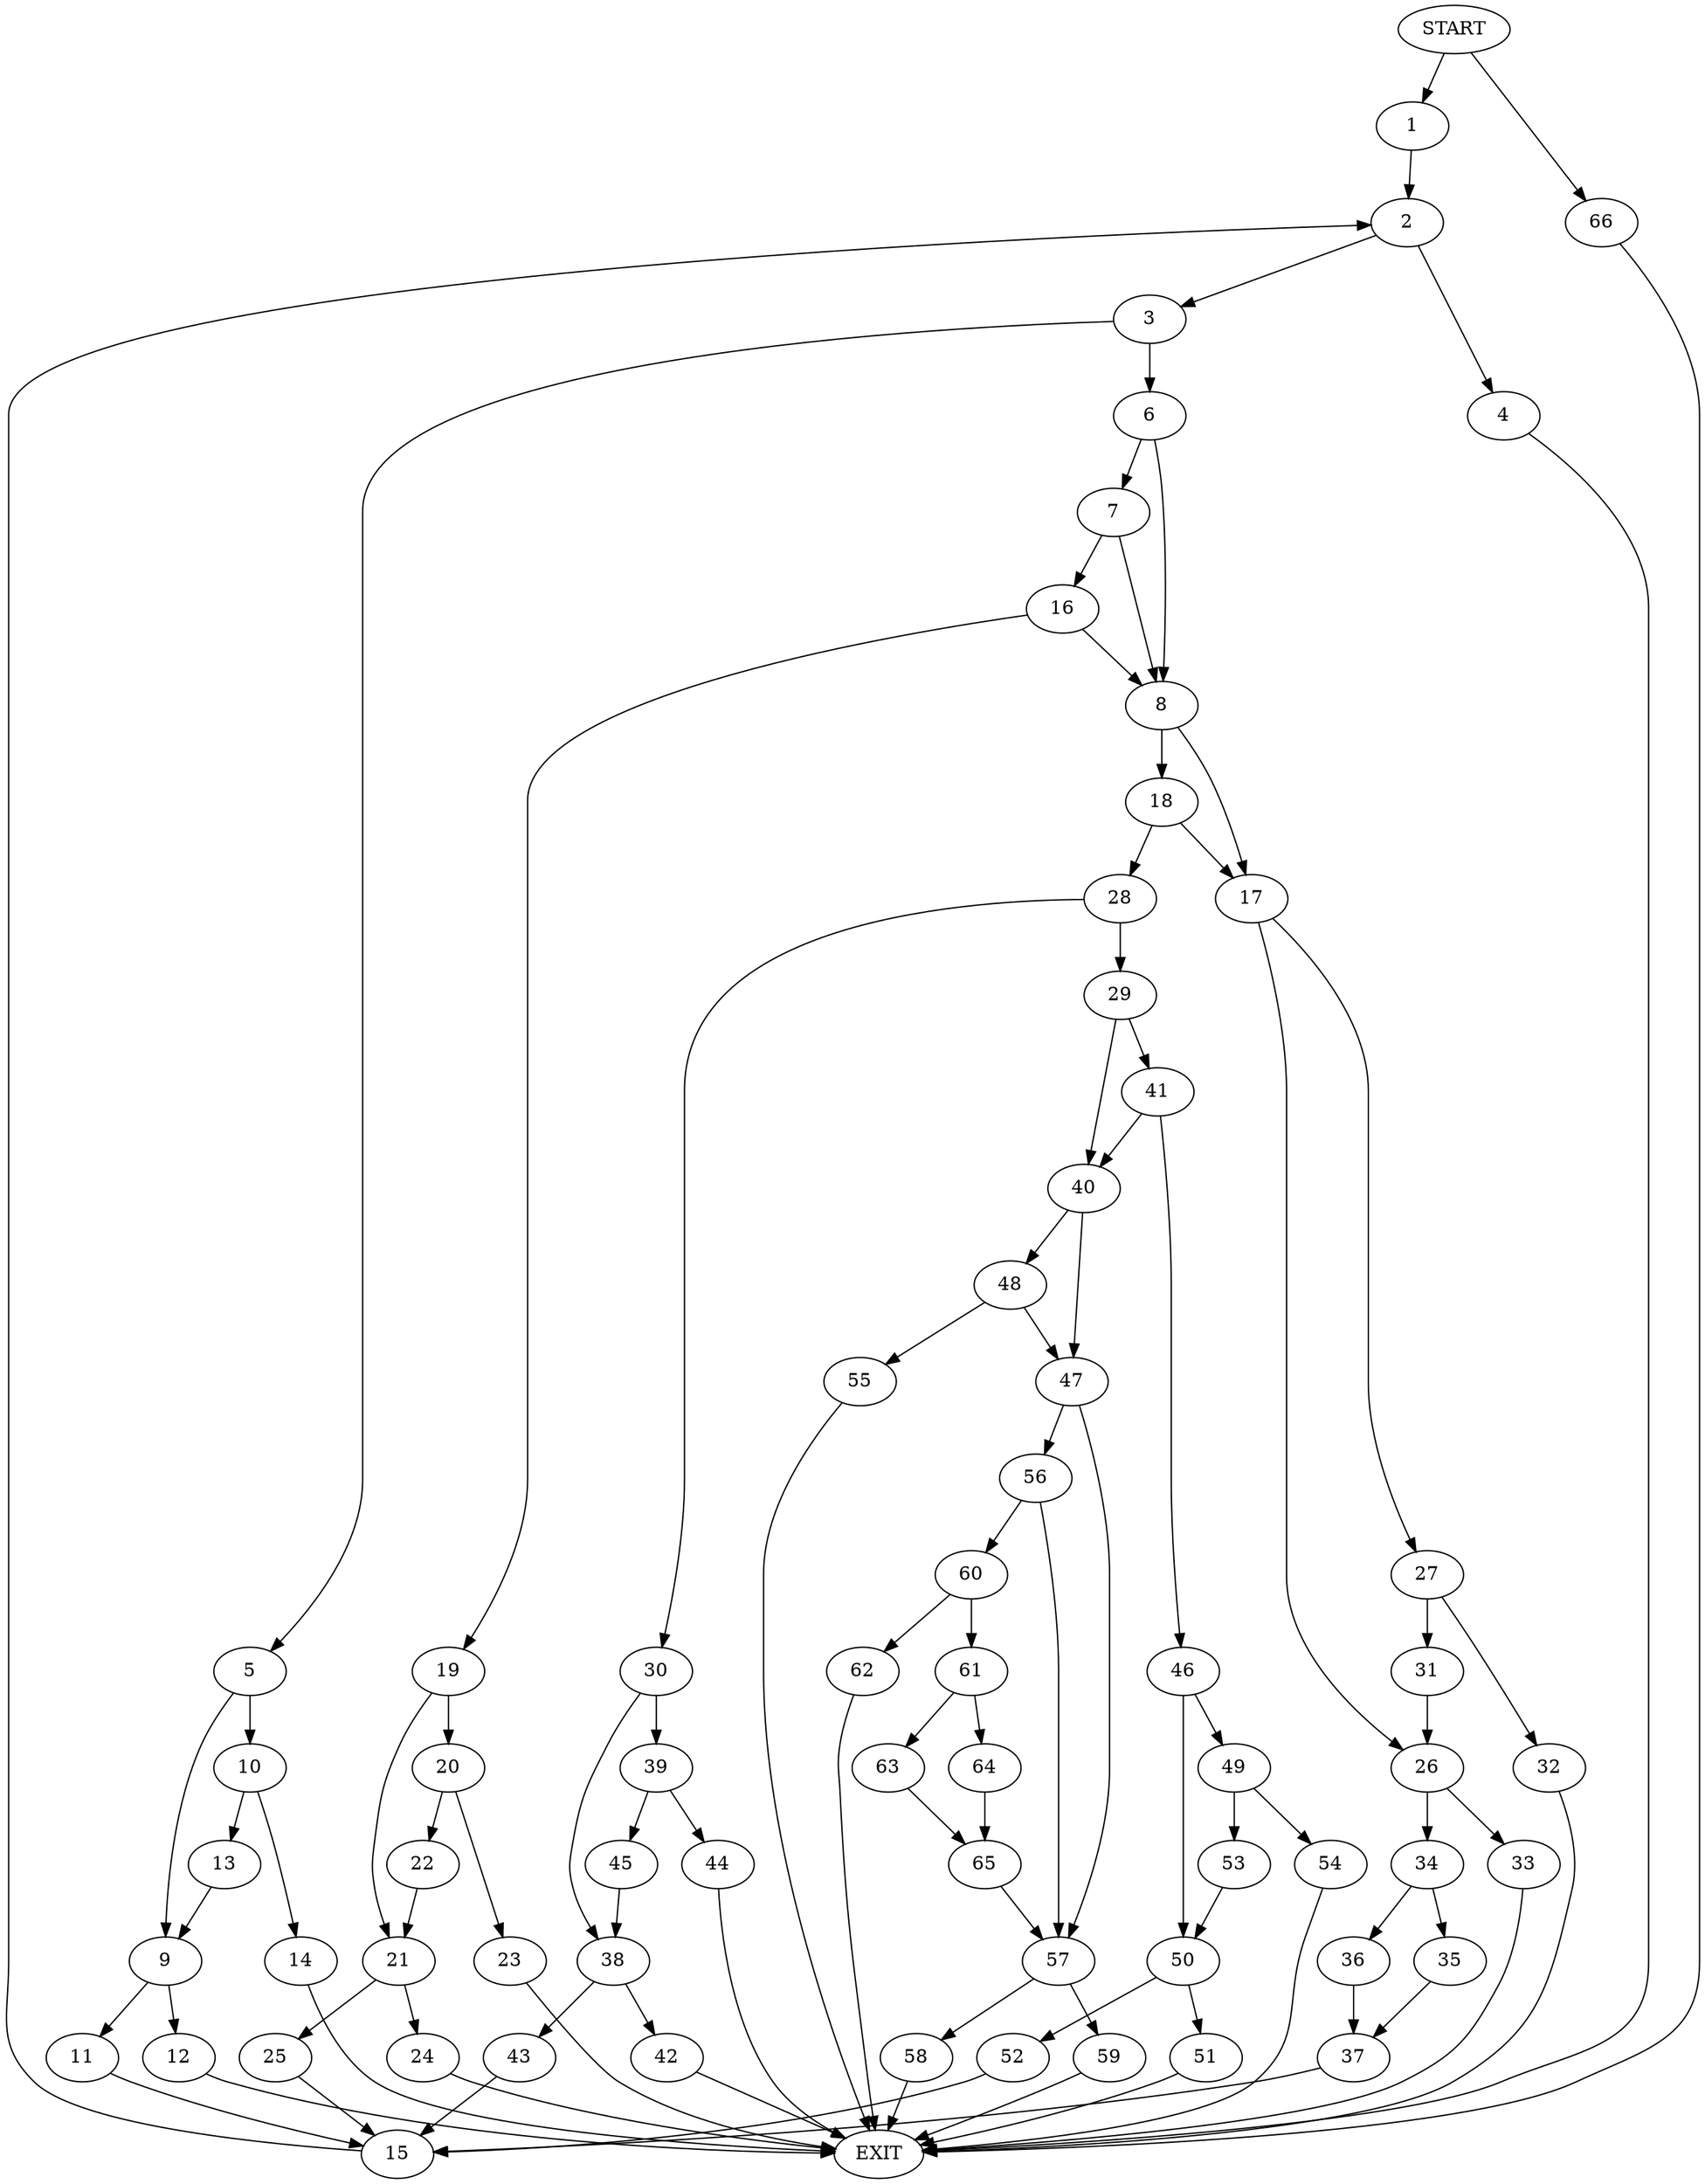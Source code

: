 digraph {
0 [label="START"]
67 [label="EXIT"]
0 -> 1
1 -> 2
2 -> 3
2 -> 4
3 -> 5
3 -> 6
4 -> 67
6 -> 7
6 -> 8
5 -> 9
5 -> 10
9 -> 11
9 -> 12
10 -> 13
10 -> 14
13 -> 9
14 -> 67
11 -> 15
12 -> 67
15 -> 2
7 -> 16
7 -> 8
8 -> 17
8 -> 18
16 -> 19
16 -> 8
19 -> 20
19 -> 21
20 -> 22
20 -> 23
21 -> 24
21 -> 25
23 -> 67
22 -> 21
25 -> 15
24 -> 67
17 -> 26
17 -> 27
18 -> 17
18 -> 28
28 -> 29
28 -> 30
27 -> 31
27 -> 32
26 -> 33
26 -> 34
32 -> 67
31 -> 26
34 -> 35
34 -> 36
33 -> 67
35 -> 37
36 -> 37
37 -> 15
30 -> 38
30 -> 39
29 -> 40
29 -> 41
38 -> 42
38 -> 43
39 -> 44
39 -> 45
44 -> 67
45 -> 38
43 -> 15
42 -> 67
41 -> 40
41 -> 46
40 -> 47
40 -> 48
46 -> 49
46 -> 50
50 -> 51
50 -> 52
49 -> 53
49 -> 54
53 -> 50
54 -> 67
52 -> 15
51 -> 67
48 -> 55
48 -> 47
47 -> 56
47 -> 57
55 -> 67
57 -> 58
57 -> 59
56 -> 60
56 -> 57
60 -> 61
60 -> 62
61 -> 63
61 -> 64
62 -> 67
63 -> 65
64 -> 65
65 -> 57
59 -> 67
58 -> 67
0 -> 66
66 -> 67
}
